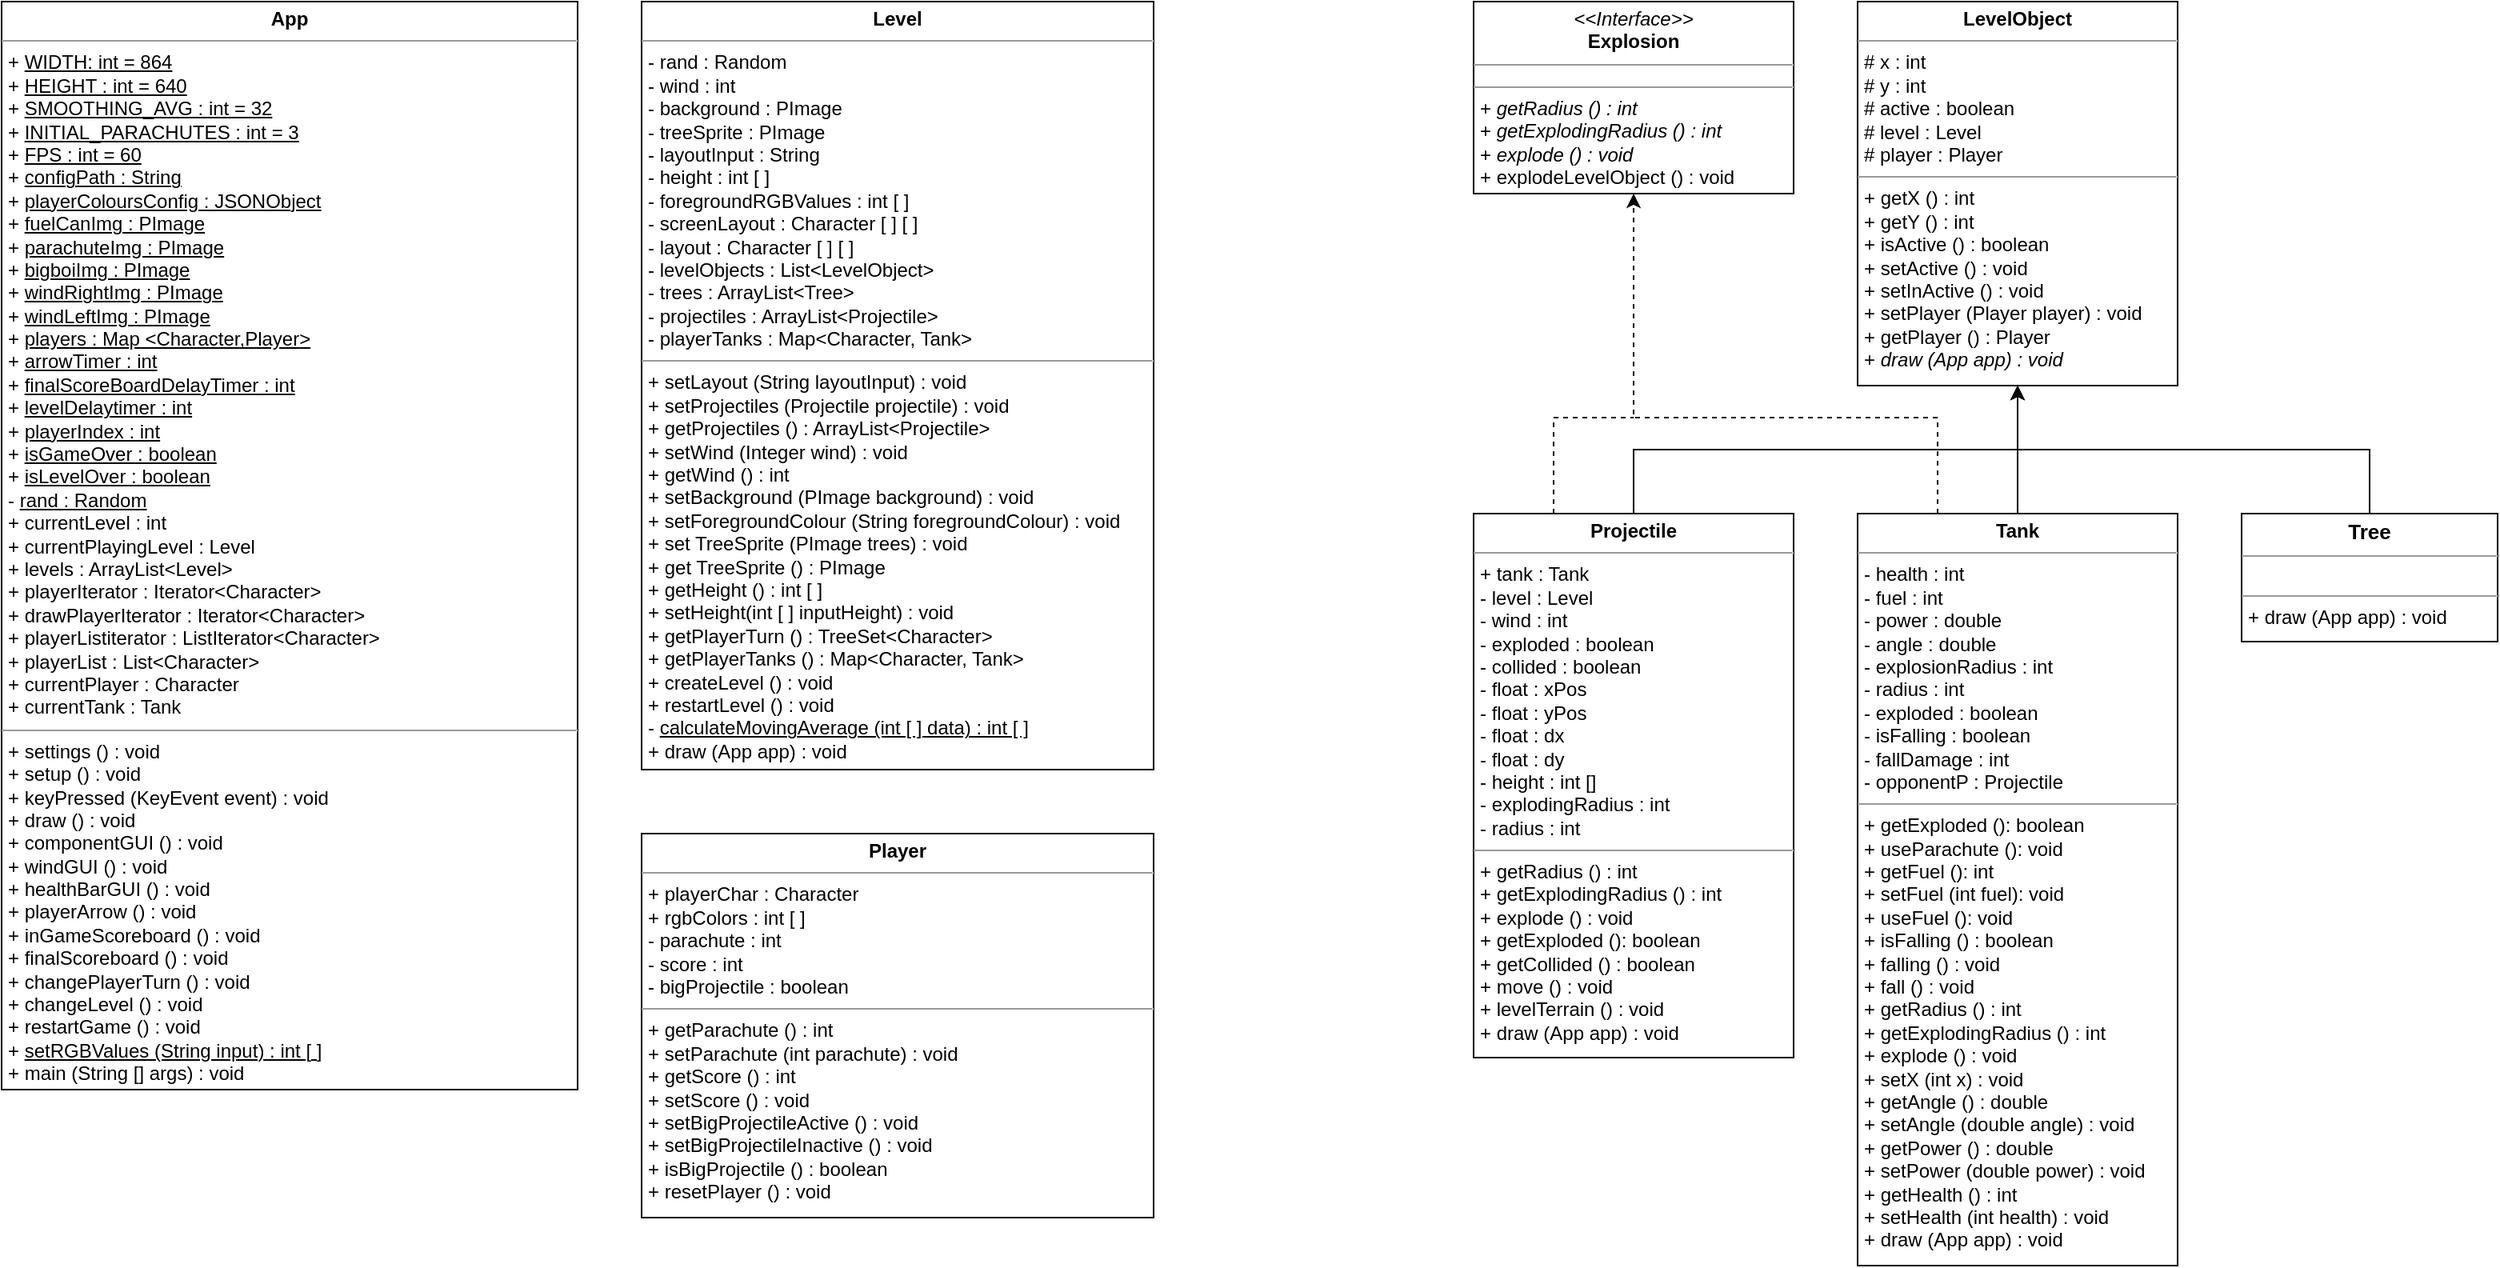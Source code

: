 <mxfile version="20.5.3" type="embed"><diagram id="LlsoEHjb_hqyAwGNz2Ea" name="Page-1"><mxGraphModel dx="2222" dy="893" grid="1" gridSize="10" guides="1" tooltips="1" connect="1" arrows="1" fold="1" page="1" pageScale="1" pageWidth="850" pageHeight="1100" math="0" shadow="0"><root><mxCell id="0"/><mxCell id="1" parent="0"/><mxCell id="4" value="&lt;p style=&quot;margin:0px;margin-top:4px;text-align:center;&quot;&gt;&lt;i&gt;&amp;lt;&amp;lt;Interface&amp;gt;&amp;gt;&lt;/i&gt;&lt;br&gt;&lt;b&gt;Explosion&lt;/b&gt;&lt;/p&gt;&lt;hr size=&quot;1&quot;&gt;&lt;p style=&quot;margin: 0px 0px 0px 4px; font-size: 1px;&quot;&gt;&lt;br&gt;&lt;/p&gt;&lt;hr size=&quot;1&quot;&gt;&lt;p style=&quot;margin:0px;margin-left:4px;&quot;&gt;+&lt;i&gt; getRadius () : int&lt;/i&gt;&lt;br&gt;+&lt;i&gt; getExplodingRadius () : int&lt;/i&gt;&lt;/p&gt;&lt;p style=&quot;margin: 0px 0px 0px 4px;&quot;&gt;+&lt;i&gt; explode () : void&lt;/i&gt;&lt;/p&gt;&lt;p style=&quot;margin: 0px 0px 0px 4px;&quot;&gt;+ explodeLevelObject () : void&lt;/p&gt;" style="verticalAlign=top;align=left;overflow=fill;fontSize=12;fontFamily=Helvetica;html=1;" parent="1" vertex="1"><mxGeometry x="120" y="40" width="200" height="120" as="geometry"/></mxCell><mxCell id="6" value="&lt;p style=&quot;margin:0px;margin-top:4px;text-align:center;&quot;&gt;&lt;b&gt;LevelObject&lt;/b&gt;&lt;/p&gt;&lt;hr size=&quot;1&quot;&gt;&lt;p style=&quot;margin:0px;margin-left:4px;&quot;&gt;# x : int&lt;/p&gt;&lt;p style=&quot;margin:0px;margin-left:4px;&quot;&gt;# y : int&lt;/p&gt;&lt;p style=&quot;margin:0px;margin-left:4px;&quot;&gt;# active : boolean&lt;/p&gt;&lt;p style=&quot;margin:0px;margin-left:4px;&quot;&gt;# level : Level&lt;/p&gt;&lt;p style=&quot;margin:0px;margin-left:4px;&quot;&gt;# player : Player&lt;/p&gt;&lt;hr size=&quot;1&quot;&gt;&lt;p style=&quot;margin:0px;margin-left:4px;&quot;&gt;+ getX () : int&lt;/p&gt;&lt;p style=&quot;margin:0px;margin-left:4px;&quot;&gt;+ getY () : int&lt;br&gt;&lt;/p&gt;&lt;p style=&quot;margin:0px;margin-left:4px;&quot;&gt;+ isActive () : boolean&lt;/p&gt;&lt;p style=&quot;margin:0px;margin-left:4px;&quot;&gt;+ setActive () : void&lt;/p&gt;&lt;p style=&quot;margin:0px;margin-left:4px;&quot;&gt;+ setInActive () : void&lt;/p&gt;&lt;p style=&quot;margin:0px;margin-left:4px;&quot;&gt;+ setPlayer (Player player) : void&lt;/p&gt;&lt;p style=&quot;margin:0px;margin-left:4px;&quot;&gt;+ getPlayer () : Player&lt;/p&gt;&lt;p style=&quot;margin:0px;margin-left:4px;&quot;&gt;+ &lt;i&gt;draw (App app) : void&lt;/i&gt;&lt;/p&gt;" style="verticalAlign=top;align=left;overflow=fill;fontSize=12;fontFamily=Helvetica;html=1;" parent="1" vertex="1"><mxGeometry x="360" y="40" width="200" height="240" as="geometry"/></mxCell><mxCell id="26" style="edgeStyle=orthogonalEdgeStyle;rounded=0;orthogonalLoop=1;jettySize=auto;html=1;exitX=0.5;exitY=0;exitDx=0;exitDy=0;entryX=0.5;entryY=1;entryDx=0;entryDy=0;" parent="1" source="7" target="6" edge="1"><mxGeometry relative="1" as="geometry"/></mxCell><mxCell id="37" style="edgeStyle=orthogonalEdgeStyle;rounded=0;orthogonalLoop=1;jettySize=auto;html=1;exitX=0.25;exitY=0;exitDx=0;exitDy=0;entryX=0.5;entryY=1;entryDx=0;entryDy=0;dashed=1;" edge="1" parent="1" source="7" target="4"><mxGeometry relative="1" as="geometry"><Array as="points"><mxPoint x="410" y="300"/><mxPoint x="220" y="300"/></Array></mxGeometry></mxCell><mxCell id="7" value="&lt;p style=&quot;margin:0px;margin-top:4px;text-align:center;&quot;&gt;&lt;b&gt;Tank&lt;/b&gt;&lt;/p&gt;&lt;hr size=&quot;1&quot;&gt;&lt;p style=&quot;margin:0px;margin-left:4px;&quot;&gt;- health : int&lt;/p&gt;&lt;p style=&quot;margin:0px;margin-left:4px;&quot;&gt;- fuel : int&lt;/p&gt;&lt;p style=&quot;margin:0px;margin-left:4px;&quot;&gt;- power : double&lt;/p&gt;&lt;p style=&quot;margin:0px;margin-left:4px;&quot;&gt;- angle : double&lt;/p&gt;&lt;p style=&quot;margin:0px;margin-left:4px;&quot;&gt;- explosionRadius : int&lt;/p&gt;&lt;p style=&quot;margin:0px;margin-left:4px;&quot;&gt;- radius : int&lt;/p&gt;&lt;p style=&quot;margin:0px;margin-left:4px;&quot;&gt;- exploded : boolean&lt;/p&gt;&lt;p style=&quot;margin:0px;margin-left:4px;&quot;&gt;- isFalling : boolean&lt;/p&gt;&lt;p style=&quot;margin:0px;margin-left:4px;&quot;&gt;- fallDamage : int&lt;/p&gt;&lt;p style=&quot;margin:0px;margin-left:4px;&quot;&gt;- opponentP : Projectile&lt;/p&gt;&lt;hr size=&quot;1&quot;&gt;&lt;p style=&quot;margin:0px;margin-left:4px;&quot;&gt;+ getExploded (): boolean&lt;/p&gt;&lt;p style=&quot;margin:0px;margin-left:4px;&quot;&gt;+ useParachute (): void&lt;br&gt;&lt;/p&gt;&lt;p style=&quot;margin:0px;margin-left:4px;&quot;&gt;+ getFuel (): int&lt;br&gt;&lt;/p&gt;&lt;p style=&quot;margin:0px;margin-left:4px;&quot;&gt;+ setFuel (int fuel): void&lt;br&gt;&lt;/p&gt;&lt;p style=&quot;margin:0px;margin-left:4px;&quot;&gt;+ useFuel (): void&lt;br&gt;&lt;/p&gt;&lt;p style=&quot;margin:0px;margin-left:4px;&quot;&gt;+ isFalling () : boolean&lt;/p&gt;&lt;p style=&quot;margin:0px;margin-left:4px;&quot;&gt;+ falling () : void&lt;/p&gt;&lt;p style=&quot;margin:0px;margin-left:4px;&quot;&gt;+ fall () : void&lt;/p&gt;&lt;p style=&quot;margin: 0px 0px 0px 4px;&quot;&gt;+&amp;nbsp;getRadius () : int&lt;br&gt;+&amp;nbsp;getExplodingRadius () : int&lt;/p&gt;&lt;p style=&quot;margin: 0px 0px 0px 4px;&quot;&gt;+&amp;nbsp;explode () : void&lt;/p&gt;&lt;p style=&quot;margin:0px;margin-left:4px;&quot;&gt;+ setX (int x) : void&lt;/p&gt;&lt;p style=&quot;margin:0px;margin-left:4px;&quot;&gt;+ getAngle () : double&lt;/p&gt;&lt;p style=&quot;margin:0px;margin-left:4px;&quot;&gt;+ setAngle (double angle) : void&lt;/p&gt;&lt;p style=&quot;margin:0px;margin-left:4px;&quot;&gt;+ getPower () : double&lt;/p&gt;&lt;p style=&quot;margin:0px;margin-left:4px;&quot;&gt;+ setPower (double power) : void&lt;/p&gt;&lt;p style=&quot;margin:0px;margin-left:4px;&quot;&gt;+ getHealth () : int&lt;/p&gt;&lt;p style=&quot;margin:0px;margin-left:4px;&quot;&gt;+ setHealth (int health) : void&lt;/p&gt;&lt;p style=&quot;margin:0px;margin-left:4px;&quot;&gt;+ draw (App app) : void&lt;br&gt;&lt;/p&gt;" style="verticalAlign=top;align=left;overflow=fill;fontSize=12;fontFamily=Helvetica;html=1;" parent="1" vertex="1"><mxGeometry x="360" y="360" width="200" height="470" as="geometry"/></mxCell><mxCell id="32" style="edgeStyle=orthogonalEdgeStyle;rounded=0;orthogonalLoop=1;jettySize=auto;html=1;exitX=0.5;exitY=0;exitDx=0;exitDy=0;entryX=0.5;entryY=1;entryDx=0;entryDy=0;" parent="1" source="27" target="6" edge="1"><mxGeometry relative="1" as="geometry"/></mxCell><mxCell id="27" value="&lt;p style=&quot;margin:0px;margin-top:4px;text-align:center;&quot;&gt;&lt;b&gt;Projectile&lt;/b&gt;&lt;/p&gt;&lt;hr size=&quot;1&quot;&gt;&lt;p style=&quot;margin:0px;margin-left:4px;&quot;&gt;+ tank : Tank&lt;/p&gt;&lt;p style=&quot;margin:0px;margin-left:4px;&quot;&gt;- level : Level&lt;/p&gt;&lt;p style=&quot;margin:0px;margin-left:4px;&quot;&gt;- wind : int&lt;/p&gt;&lt;p style=&quot;margin:0px;margin-left:4px;&quot;&gt;- exploded : boolean&lt;/p&gt;&lt;p style=&quot;margin:0px;margin-left:4px;&quot;&gt;- collided : boolean&lt;/p&gt;&lt;p style=&quot;margin:0px;margin-left:4px;&quot;&gt;- float : xPos&lt;/p&gt;&lt;p style=&quot;margin:0px;margin-left:4px;&quot;&gt;- float : yPos&lt;/p&gt;&lt;p style=&quot;margin:0px;margin-left:4px;&quot;&gt;- float : dx&lt;/p&gt;&lt;p style=&quot;margin:0px;margin-left:4px;&quot;&gt;- float : dy&lt;/p&gt;&lt;p style=&quot;margin:0px;margin-left:4px;&quot;&gt;- height : int []&lt;/p&gt;&lt;p style=&quot;margin:0px;margin-left:4px;&quot;&gt;- explodingRadius : int&lt;/p&gt;&lt;p style=&quot;margin:0px;margin-left:4px;&quot;&gt;- radius : int&lt;/p&gt;&lt;hr size=&quot;1&quot;&gt;&lt;p style=&quot;margin: 0px 0px 0px 4px;&quot;&gt;+&amp;nbsp;getRadius () : int&lt;br&gt;+&amp;nbsp;getExplodingRadius () : int&lt;/p&gt;&lt;p style=&quot;margin: 0px 0px 0px 4px;&quot;&gt;+&amp;nbsp;explode () : void&lt;/p&gt;&lt;p style=&quot;margin:0px;margin-left:4px;&quot;&gt;+ getExploded (): boolean&lt;/p&gt;&lt;p style=&quot;margin:0px;margin-left:4px;&quot;&gt;+ getCollided () : boolean&lt;/p&gt;&lt;p style=&quot;margin:0px;margin-left:4px;&quot;&gt;+ move () : void&lt;/p&gt;&lt;p style=&quot;margin:0px;margin-left:4px;&quot;&gt;+ levelTerrain () : void&lt;/p&gt;&lt;p style=&quot;margin:0px;margin-left:4px;&quot;&gt;+ draw (App app) : void&lt;br&gt;&lt;/p&gt;&lt;p style=&quot;margin:0px;margin-left:4px;&quot;&gt;&lt;br&gt;&lt;/p&gt;" style="verticalAlign=top;align=left;overflow=fill;fontSize=12;fontFamily=Helvetica;html=1;" parent="1" vertex="1"><mxGeometry x="120" y="360" width="200" height="340" as="geometry"/></mxCell><mxCell id="31" style="edgeStyle=orthogonalEdgeStyle;rounded=0;orthogonalLoop=1;jettySize=auto;html=1;exitX=0.5;exitY=0;exitDx=0;exitDy=0;entryX=0.5;entryY=1;entryDx=0;entryDy=0;" parent="1" source="28" target="6" edge="1"><mxGeometry relative="1" as="geometry"/></mxCell><mxCell id="28" value="&lt;p style=&quot;margin: 4px 0px 0px; text-align: center; font-size: 13px;&quot;&gt;&lt;b style=&quot;&quot;&gt;&lt;font style=&quot;font-size: 13px;&quot;&gt;Tree&lt;/font&gt;&lt;/b&gt;&lt;/p&gt;&lt;hr style=&quot;font-size: 13px;&quot; size=&quot;1&quot;&gt;&lt;p style=&quot;margin: 0px 0px 0px 4px; font-size: 9px;&quot;&gt;&lt;font style=&quot;font-size: 9px;&quot;&gt;&lt;br&gt;&lt;/font&gt;&lt;/p&gt;&lt;hr style=&quot;font-size: 13px;&quot; size=&quot;1&quot;&gt;&lt;p style=&quot;margin: 0px 0px 0px 4px;&quot;&gt;&lt;font style=&quot;font-size: 12px;&quot;&gt;+ draw (App app) : void&lt;/font&gt;&lt;/p&gt;" style="verticalAlign=top;align=left;overflow=fill;fontSize=12;fontFamily=Helvetica;html=1;" parent="1" vertex="1"><mxGeometry x="600" y="360" width="160" height="80" as="geometry"/></mxCell><mxCell id="42" value="" style="endArrow=none;dashed=1;html=1;rounded=0;exitX=0.25;exitY=0;exitDx=0;exitDy=0;" edge="1" parent="1" source="27"><mxGeometry width="50" height="50" relative="1" as="geometry"><mxPoint x="470" y="430" as="sourcePoint"/><mxPoint x="220" y="300" as="targetPoint"/><Array as="points"><mxPoint x="170" y="300"/></Array></mxGeometry></mxCell><mxCell id="44" value="&lt;p style=&quot;margin:0px;margin-top:4px;text-align:center;&quot;&gt;&lt;b&gt;Player&lt;/b&gt;&lt;/p&gt;&lt;hr size=&quot;1&quot;&gt;&lt;p style=&quot;margin:0px;margin-left:4px;&quot;&gt;+ playerChar : Character&lt;/p&gt;&lt;p style=&quot;margin:0px;margin-left:4px;&quot;&gt;+ rgbColors : int [ ]&lt;/p&gt;&lt;p style=&quot;margin:0px;margin-left:4px;&quot;&gt;- parachute : int&lt;/p&gt;&lt;p style=&quot;margin:0px;margin-left:4px;&quot;&gt;- score : int&lt;/p&gt;&lt;p style=&quot;margin:0px;margin-left:4px;&quot;&gt;- bigProjectile : boolean&lt;/p&gt;&lt;hr size=&quot;1&quot;&gt;&lt;p style=&quot;margin:0px;margin-left:4px;&quot;&gt;+ getParachute () : int&lt;/p&gt;&lt;p style=&quot;margin:0px;margin-left:4px;&quot;&gt;+ setParachute (int parachute) : void&lt;/p&gt;&lt;p style=&quot;margin:0px;margin-left:4px;&quot;&gt;+ getScore () : int&lt;/p&gt;&lt;p style=&quot;margin:0px;margin-left:4px;&quot;&gt;+ setScore () : void&lt;/p&gt;&lt;p style=&quot;margin:0px;margin-left:4px;&quot;&gt;+ setBigProjectileActive () : void&lt;/p&gt;&lt;p style=&quot;margin:0px;margin-left:4px;&quot;&gt;+ setBigProjectileInactive () : void&lt;/p&gt;&lt;p style=&quot;margin:0px;margin-left:4px;&quot;&gt;+ isBigProjectile () : boolean&lt;/p&gt;&lt;p style=&quot;margin:0px;margin-left:4px;&quot;&gt;+ resetPlayer () : void&lt;/p&gt;" style="verticalAlign=top;align=left;overflow=fill;fontSize=12;fontFamily=Helvetica;html=1;" vertex="1" parent="1"><mxGeometry x="-400" y="560" width="320" height="240" as="geometry"/></mxCell><mxCell id="46" value="&lt;p style=&quot;margin:0px;margin-top:4px;text-align:center;&quot;&gt;&lt;b&gt;App&lt;/b&gt;&lt;/p&gt;&lt;hr size=&quot;1&quot;&gt;&lt;p style=&quot;margin:0px;margin-left:4px;&quot;&gt;+ &lt;u&gt;WIDTH: int = 864&lt;/u&gt;&lt;/p&gt;&lt;p style=&quot;margin:0px;margin-left:4px;&quot;&gt;+ &lt;u&gt;HEIGHT : int = 640&lt;/u&gt;&lt;/p&gt;&lt;p style=&quot;margin:0px;margin-left:4px;&quot;&gt;+ &lt;u&gt;SMOOTHING_AVG : int = 32&lt;/u&gt;&lt;/p&gt;&lt;p style=&quot;margin:0px;margin-left:4px;&quot;&gt;+ &lt;u&gt;INITIAL_PARACHUTES : int = 3&lt;/u&gt;&lt;/p&gt;&lt;p style=&quot;margin:0px;margin-left:4px;&quot;&gt;+ &lt;u&gt;FPS : int = 60&lt;/u&gt;&lt;/p&gt;&lt;p style=&quot;margin:0px;margin-left:4px;&quot;&gt;+ &lt;u&gt;configPath : String&lt;/u&gt;&lt;/p&gt;&lt;p style=&quot;margin:0px;margin-left:4px;&quot;&gt;+ &lt;u&gt;playerColoursConfig : JSONObject&lt;/u&gt;&lt;/p&gt;&lt;p style=&quot;margin:0px;margin-left:4px;&quot;&gt;+ &lt;u&gt;fuelCanImg : PImage&lt;/u&gt;&lt;/p&gt;&lt;p style=&quot;margin:0px;margin-left:4px;&quot;&gt;+ &lt;u&gt;parachuteImg : PImage&lt;/u&gt;&lt;/p&gt;&lt;p style=&quot;margin:0px;margin-left:4px;&quot;&gt;+ &lt;u&gt;bigboiImg : PImage&lt;/u&gt;&lt;/p&gt;&lt;p style=&quot;margin:0px;margin-left:4px;&quot;&gt;+ &lt;u&gt;windRightImg : PImage&lt;/u&gt;&lt;/p&gt;&lt;p style=&quot;margin:0px;margin-left:4px;&quot;&gt;+ &lt;u&gt;windLeftImg : PImage&lt;/u&gt;&lt;/p&gt;&lt;p style=&quot;margin:0px;margin-left:4px;&quot;&gt;+ &lt;u&gt;players : Map &amp;lt;Character,Player&lt;span style=&quot;background-color: initial;&quot;&gt;&amp;gt;&lt;/span&gt;&lt;/u&gt;&lt;/p&gt;&lt;p style=&quot;margin:0px;margin-left:4px;&quot;&gt;+ &lt;u&gt;arrowTimer : int&lt;/u&gt;&lt;/p&gt;&lt;p style=&quot;margin:0px;margin-left:4px;&quot;&gt;+ &lt;u&gt;finalScoreBoardDelayTimer : int&lt;/u&gt;&lt;/p&gt;&lt;p style=&quot;margin:0px;margin-left:4px;&quot;&gt;+ &lt;u&gt;levelDelaytimer : int&lt;/u&gt;&lt;/p&gt;&lt;p style=&quot;margin:0px;margin-left:4px;&quot;&gt;+ &lt;u&gt;playerIndex : int&lt;/u&gt;&lt;/p&gt;&lt;p style=&quot;margin:0px;margin-left:4px;&quot;&gt;+ &lt;u&gt;isGameOver : boolean&lt;/u&gt;&lt;/p&gt;&lt;p style=&quot;margin:0px;margin-left:4px;&quot;&gt;+ &lt;u&gt;isLevelOver : boolean&lt;/u&gt;&lt;/p&gt;&lt;p style=&quot;margin:0px;margin-left:4px;&quot;&gt;- &lt;u&gt;rand : Random&lt;/u&gt;&lt;/p&gt;&lt;p style=&quot;margin:0px;margin-left:4px;&quot;&gt;+ currentLevel : int&lt;/p&gt;&lt;p style=&quot;margin:0px;margin-left:4px;&quot;&gt;+ currentPlayingLevel : Level&lt;/p&gt;&lt;p style=&quot;margin:0px;margin-left:4px;&quot;&gt;+ levels : ArrayList&amp;lt;Level&amp;gt;&lt;/p&gt;&lt;p style=&quot;margin:0px;margin-left:4px;&quot;&gt;+ playerIterator : Iterator&amp;lt;Character&amp;gt;&lt;/p&gt;&lt;p style=&quot;margin:0px;margin-left:4px;&quot;&gt;+ drawPlayerIterator : Iterator&amp;lt;Character&amp;gt;&lt;/p&gt;&lt;p style=&quot;margin:0px;margin-left:4px;&quot;&gt;+ playerListiterator : ListIterator&amp;lt;Character&amp;gt;&lt;/p&gt;&lt;p style=&quot;margin:0px;margin-left:4px;&quot;&gt;+ playerList : List&amp;lt;Character&amp;gt;&lt;/p&gt;&lt;p style=&quot;margin:0px;margin-left:4px;&quot;&gt;+ currentPlayer : Character&lt;/p&gt;&lt;p style=&quot;margin:0px;margin-left:4px;&quot;&gt;+ currentTank : Tank&lt;/p&gt;&lt;hr size=&quot;1&quot;&gt;&lt;p style=&quot;margin:0px;margin-left:4px;&quot;&gt;+ settings () : void&lt;/p&gt;&lt;p style=&quot;margin:0px;margin-left:4px;&quot;&gt;+ setup () : void&lt;/p&gt;&lt;p style=&quot;margin:0px;margin-left:4px;&quot;&gt;+ keyPressed (KeyEvent event) : void&lt;/p&gt;&lt;p style=&quot;margin:0px;margin-left:4px;&quot;&gt;+ draw () : void&lt;/p&gt;&lt;p style=&quot;margin:0px;margin-left:4px;&quot;&gt;+ componentGUI () : void&lt;/p&gt;&lt;p style=&quot;margin:0px;margin-left:4px;&quot;&gt;+ windGUI () : void&lt;/p&gt;&lt;p style=&quot;margin:0px;margin-left:4px;&quot;&gt;+ healthBarGUI () : void&lt;/p&gt;&lt;p style=&quot;margin:0px;margin-left:4px;&quot;&gt;+ playerArrow () : void&lt;/p&gt;&lt;p style=&quot;margin:0px;margin-left:4px;&quot;&gt;+ inGameScoreboard () : void&lt;/p&gt;&lt;p style=&quot;margin:0px;margin-left:4px;&quot;&gt;+ finalScoreboard () : void&lt;/p&gt;&lt;p style=&quot;margin:0px;margin-left:4px;&quot;&gt;+ changePlayerTurn () : void&amp;nbsp;&lt;/p&gt;&lt;p style=&quot;margin:0px;margin-left:4px;&quot;&gt;+ changeLevel () : void&lt;/p&gt;&lt;p style=&quot;margin:0px;margin-left:4px;&quot;&gt;+ restartGame () : void&lt;/p&gt;&lt;p style=&quot;margin:0px;margin-left:4px;&quot;&gt;+ &lt;u&gt;setRGBValues (String input) : int [ ]&lt;/u&gt;&amp;nbsp;&lt;/p&gt;&lt;p style=&quot;margin:0px;margin-left:4px;&quot;&gt;+ main (String [] args) : void&lt;/p&gt;" style="verticalAlign=top;align=left;overflow=fill;fontSize=12;fontFamily=Helvetica;html=1;" vertex="1" parent="1"><mxGeometry x="-800" y="40" width="360" height="680" as="geometry"/></mxCell><mxCell id="47" value="&lt;p style=&quot;margin:0px;margin-top:4px;text-align:center;&quot;&gt;&lt;b&gt;Level&lt;/b&gt;&lt;/p&gt;&lt;hr size=&quot;1&quot;&gt;&lt;p style=&quot;margin:0px;margin-left:4px;&quot;&gt;- rand : Random&lt;/p&gt;&lt;p style=&quot;margin:0px;margin-left:4px;&quot;&gt;- wind : int&lt;/p&gt;&lt;p style=&quot;margin:0px;margin-left:4px;&quot;&gt;- background : PImage&lt;/p&gt;&lt;p style=&quot;margin:0px;margin-left:4px;&quot;&gt;- treeSprite : PImage&lt;/p&gt;&lt;p style=&quot;margin:0px;margin-left:4px;&quot;&gt;- layoutInput : String&lt;/p&gt;&lt;p style=&quot;margin:0px;margin-left:4px;&quot;&gt;- height : int [ ]&lt;/p&gt;&lt;p style=&quot;margin:0px;margin-left:4px;&quot;&gt;- foregroundRGBValues : int [ ]&lt;/p&gt;&lt;p style=&quot;margin:0px;margin-left:4px;&quot;&gt;- screenLayout : Character [ ] [ ]&lt;/p&gt;&lt;p style=&quot;margin:0px;margin-left:4px;&quot;&gt;- layout : Character [ ] [ ]&lt;/p&gt;&lt;p style=&quot;margin:0px;margin-left:4px;&quot;&gt;- levelObjects : List&amp;lt;LevelObject&amp;gt;&lt;/p&gt;&lt;p style=&quot;margin:0px;margin-left:4px;&quot;&gt;- trees : ArrayList&amp;lt;Tree&amp;gt;&lt;/p&gt;&lt;p style=&quot;margin:0px;margin-left:4px;&quot;&gt;- projectiles : ArrayList&amp;lt;Projectile&amp;gt;&lt;/p&gt;&lt;p style=&quot;margin:0px;margin-left:4px;&quot;&gt;- playerTanks : Map&amp;lt;Character, Tank&amp;gt;&lt;/p&gt;&lt;hr size=&quot;1&quot;&gt;&lt;p style=&quot;margin:0px;margin-left:4px;&quot;&gt;+ setLayout (String layoutInput) : void&lt;/p&gt;&lt;p style=&quot;margin:0px;margin-left:4px;&quot;&gt;+ setProjectiles (Projectile projectile) : void&lt;/p&gt;&lt;p style=&quot;margin:0px;margin-left:4px;&quot;&gt;+ getProjectiles () : ArrayList&amp;lt;Projectile&amp;gt;&lt;/p&gt;&lt;p style=&quot;margin:0px;margin-left:4px;&quot;&gt;+ setWind (Integer wind) : void&lt;/p&gt;&lt;p style=&quot;margin:0px;margin-left:4px;&quot;&gt;+ getWind () : int&lt;/p&gt;&lt;p style=&quot;margin:0px;margin-left:4px;&quot;&gt;+ setBackground (PImage background) : void&lt;/p&gt;&lt;p style=&quot;margin:0px;margin-left:4px;&quot;&gt;+ setForegroundColour (String foregroundColour) : void&lt;/p&gt;&lt;p style=&quot;margin:0px;margin-left:4px;&quot;&gt;+ set TreeSprite (PImage trees) : void&lt;/p&gt;&lt;p style=&quot;margin:0px;margin-left:4px;&quot;&gt;+ get TreeSprite () : PImage&lt;/p&gt;&lt;p style=&quot;margin:0px;margin-left:4px;&quot;&gt;+ getHeight () : int [ ]&lt;/p&gt;&lt;p style=&quot;margin:0px;margin-left:4px;&quot;&gt;+ setHeight(int [ ] inputHeight) : void&lt;/p&gt;&lt;p style=&quot;margin:0px;margin-left:4px;&quot;&gt;+ getPlayerTurn () : TreeSet&amp;lt;Character&amp;gt;&lt;/p&gt;&lt;p style=&quot;margin:0px;margin-left:4px;&quot;&gt;+ getPlayerTanks () : Map&amp;lt;Character, Tank&amp;gt;&lt;/p&gt;&lt;p style=&quot;margin:0px;margin-left:4px;&quot;&gt;+ createLevel () : void&lt;/p&gt;&lt;p style=&quot;margin:0px;margin-left:4px;&quot;&gt;+ restartLevel () : void&lt;/p&gt;&lt;p style=&quot;margin:0px;margin-left:4px;&quot;&gt;- &lt;u&gt;calculateMovingAverage (int [ ] data) : int [ ]&lt;/u&gt;&lt;/p&gt;&lt;p style=&quot;margin:0px;margin-left:4px;&quot;&gt;+ draw (App app) : void&lt;/p&gt;&lt;p style=&quot;margin:0px;margin-left:4px;&quot;&gt;&amp;nbsp;&amp;nbsp;&lt;/p&gt;&lt;p style=&quot;margin:0px;margin-left:4px;&quot;&gt;&lt;br&gt;&lt;/p&gt;" style="verticalAlign=top;align=left;overflow=fill;fontSize=12;fontFamily=Helvetica;html=1;" vertex="1" parent="1"><mxGeometry x="-400" y="40" width="320" height="480" as="geometry"/></mxCell></root></mxGraphModel></diagram></mxfile>